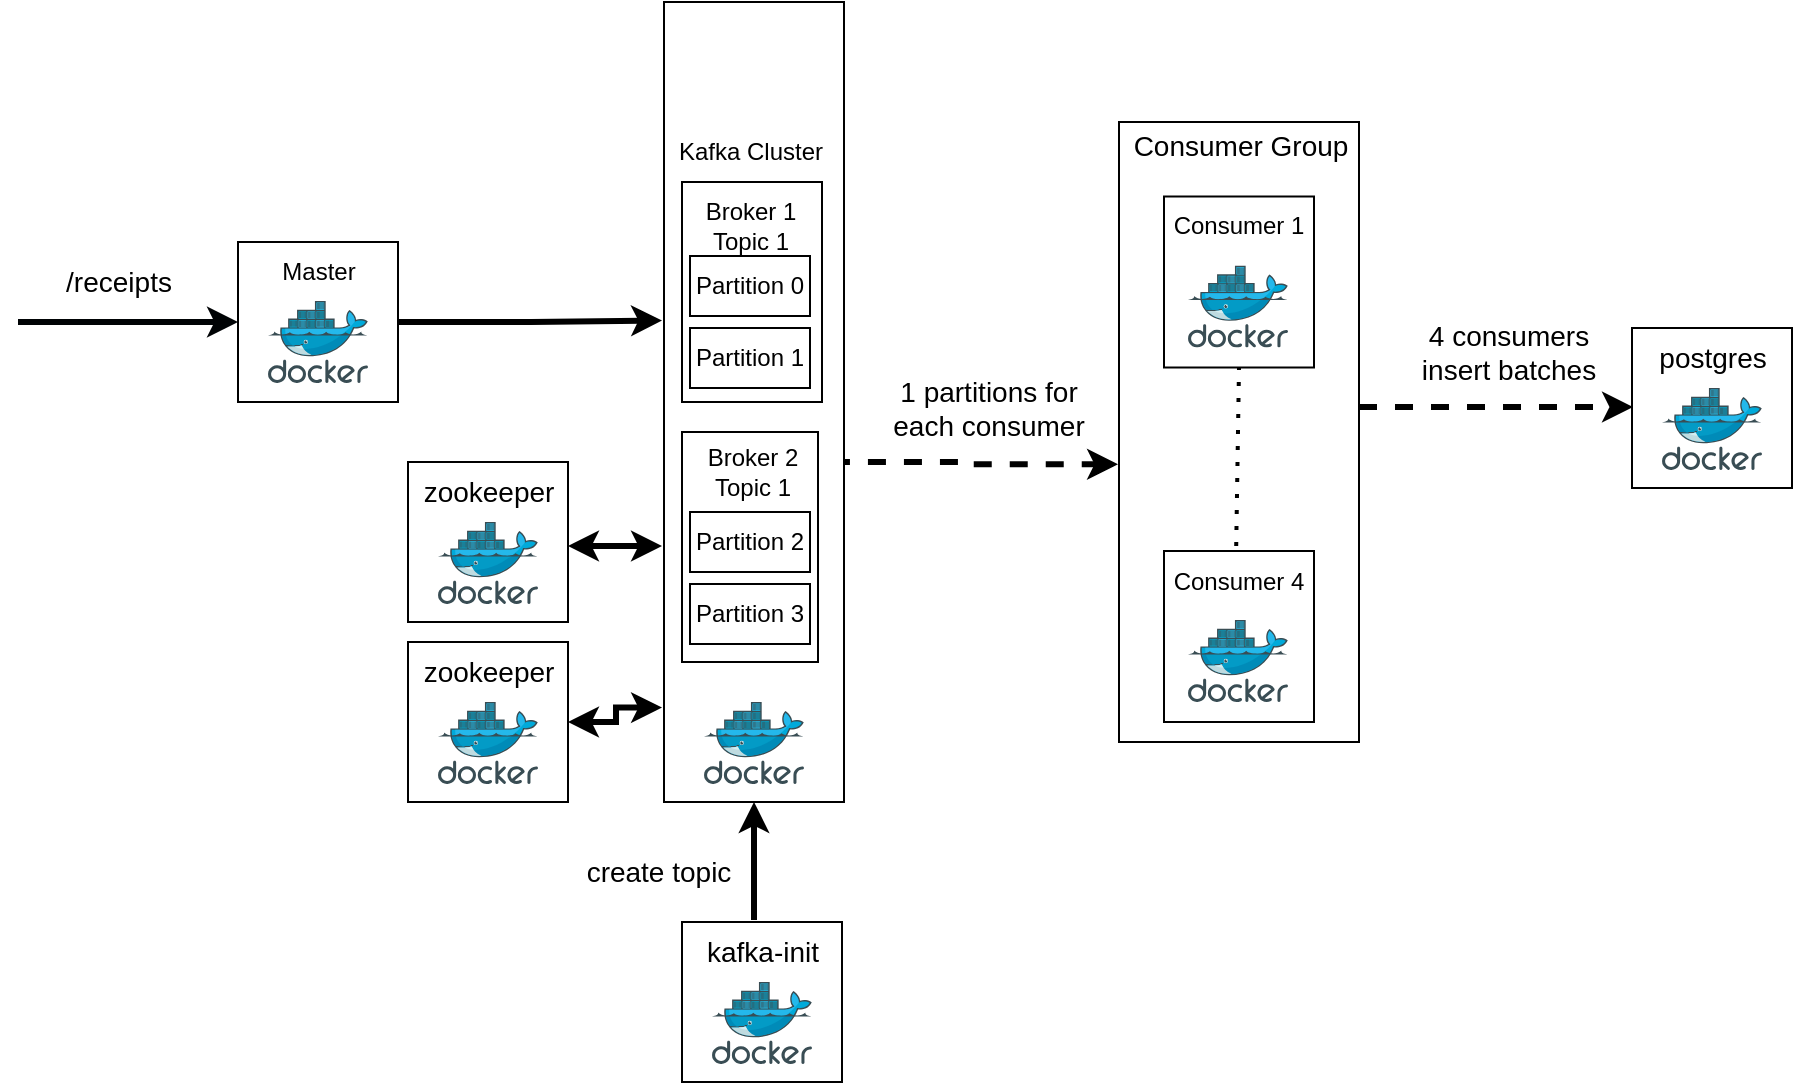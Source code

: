 <mxfile version="21.2.8" type="device">
  <diagram name="Page-1" id="FKkUJdt6P6mYZZZfsSgy">
    <mxGraphModel dx="1434" dy="870" grid="1" gridSize="10" guides="1" tooltips="1" connect="1" arrows="1" fold="1" page="1" pageScale="1" pageWidth="850" pageHeight="1100" math="0" shadow="0">
      <root>
        <mxCell id="0" />
        <mxCell id="1" parent="0" />
        <mxCell id="dgz8Fy3ZjkH41GFaiTmQ-6" value="" style="rounded=0;whiteSpace=wrap;html=1;" parent="1" vertex="1">
          <mxGeometry x="650.5" y="240" width="120" height="310" as="geometry" />
        </mxCell>
        <mxCell id="bJUq3DUy4A8ikL43-R-6-14" value="&lt;font style=&quot;font-size: 14px;&quot;&gt;Consumer Group&lt;/font&gt;" style="text;html=1;align=center;verticalAlign=middle;resizable=0;points=[];autosize=1;strokeColor=none;fillColor=none;" parent="1" vertex="1">
          <mxGeometry x="645.5" y="237" width="130" height="30" as="geometry" />
        </mxCell>
        <mxCell id="dgz8Fy3ZjkH41GFaiTmQ-11" style="edgeStyle=orthogonalEdgeStyle;rounded=0;orthogonalLoop=1;jettySize=auto;html=1;exitX=1;exitY=0.5;exitDx=0;exitDy=0;entryX=-0.011;entryY=0.398;entryDx=0;entryDy=0;entryPerimeter=0;strokeWidth=3;" parent="1" source="bJUq3DUy4A8ikL43-R-6-4" target="bJUq3DUy4A8ikL43-R-6-36" edge="1">
          <mxGeometry relative="1" as="geometry" />
        </mxCell>
        <mxCell id="bJUq3DUy4A8ikL43-R-6-4" value="" style="whiteSpace=wrap;html=1;aspect=fixed;" parent="1" vertex="1">
          <mxGeometry x="210" y="300" width="80" height="80" as="geometry" />
        </mxCell>
        <mxCell id="bJUq3DUy4A8ikL43-R-6-3" value="" style="image;sketch=0;aspect=fixed;html=1;points=[];align=center;fontSize=12;image=img/lib/mscae/Docker.svg;" parent="1" vertex="1">
          <mxGeometry x="225" y="329.5" width="50" height="41" as="geometry" />
        </mxCell>
        <mxCell id="bJUq3DUy4A8ikL43-R-6-5" value="Master" style="text;html=1;align=center;verticalAlign=middle;resizable=0;points=[];autosize=1;strokeColor=none;fillColor=none;" parent="1" vertex="1">
          <mxGeometry x="220" y="300" width="60" height="30" as="geometry" />
        </mxCell>
        <mxCell id="bJUq3DUy4A8ikL43-R-6-17" value="" style="endArrow=classic;html=1;rounded=0;entryX=0;entryY=0.5;entryDx=0;entryDy=0;strokeWidth=3;fillColor=#1ba1e2;strokeColor=#000305;" parent="1" target="bJUq3DUy4A8ikL43-R-6-4" edge="1">
          <mxGeometry width="50" height="50" relative="1" as="geometry">
            <mxPoint x="100" y="340" as="sourcePoint" />
            <mxPoint x="180" y="400" as="targetPoint" />
            <Array as="points">
              <mxPoint x="160" y="340" />
            </Array>
          </mxGeometry>
        </mxCell>
        <mxCell id="bJUq3DUy4A8ikL43-R-6-20" value="&lt;font style=&quot;font-size: 14px;&quot;&gt;/receipts&lt;/font&gt;" style="text;html=1;align=center;verticalAlign=middle;resizable=0;points=[];autosize=1;strokeColor=none;fillColor=none;" parent="1" vertex="1">
          <mxGeometry x="110" y="305" width="80" height="30" as="geometry" />
        </mxCell>
        <mxCell id="dgz8Fy3ZjkH41GFaiTmQ-15" style="edgeStyle=orthogonalEdgeStyle;rounded=0;orthogonalLoop=1;jettySize=auto;html=1;exitX=0.5;exitY=1;exitDx=0;exitDy=0;entryX=0.45;entryY=-0.033;entryDx=0;entryDy=0;entryPerimeter=0;endArrow=none;endFill=0;startArrow=classic;startFill=1;strokeWidth=3;" parent="1" source="bJUq3DUy4A8ikL43-R-6-36" target="bJUq3DUy4A8ikL43-R-6-55" edge="1">
          <mxGeometry relative="1" as="geometry" />
        </mxCell>
        <mxCell id="dgz8Fy3ZjkH41GFaiTmQ-18" style="edgeStyle=orthogonalEdgeStyle;rounded=0;orthogonalLoop=1;jettySize=auto;html=1;exitX=1.071;exitY=0.375;exitDx=0;exitDy=0;entryX=-0.004;entryY=0.552;entryDx=0;entryDy=0;entryPerimeter=0;strokeWidth=3;dashed=1;exitPerimeter=0;" parent="1" source="dgz8Fy3ZjkH41GFaiTmQ-17" target="dgz8Fy3ZjkH41GFaiTmQ-6" edge="1">
          <mxGeometry relative="1" as="geometry" />
        </mxCell>
        <mxCell id="bJUq3DUy4A8ikL43-R-6-36" value="" style="rounded=0;whiteSpace=wrap;html=1;" parent="1" vertex="1">
          <mxGeometry x="423" y="180" width="90" height="400" as="geometry" />
        </mxCell>
        <mxCell id="bJUq3DUy4A8ikL43-R-6-37" value="" style="rounded=0;whiteSpace=wrap;html=1;" parent="1" vertex="1">
          <mxGeometry x="432" y="270" width="70" height="110" as="geometry" />
        </mxCell>
        <mxCell id="bJUq3DUy4A8ikL43-R-6-38" value="Broker 1&lt;br&gt;Topic 1" style="text;html=1;align=center;verticalAlign=middle;resizable=0;points=[];autosize=1;strokeColor=none;fillColor=none;" parent="1" vertex="1">
          <mxGeometry x="431" y="272" width="70" height="40" as="geometry" />
        </mxCell>
        <mxCell id="bJUq3DUy4A8ikL43-R-6-39" value="" style="rounded=0;whiteSpace=wrap;html=1;" parent="1" vertex="1">
          <mxGeometry x="673" y="277.25" width="75" height="85.5" as="geometry" />
        </mxCell>
        <mxCell id="bJUq3DUy4A8ikL43-R-6-40" value="Partition 0" style="rounded=0;whiteSpace=wrap;html=1;" parent="1" vertex="1">
          <mxGeometry x="436" y="307" width="60" height="30" as="geometry" />
        </mxCell>
        <mxCell id="bJUq3DUy4A8ikL43-R-6-41" value="Kafka Cluster" style="text;html=1;align=center;verticalAlign=middle;resizable=0;points=[];autosize=1;strokeColor=none;fillColor=none;" parent="1" vertex="1">
          <mxGeometry x="416" y="240" width="100" height="30" as="geometry" />
        </mxCell>
        <mxCell id="bJUq3DUy4A8ikL43-R-6-48" value="" style="image;sketch=0;aspect=fixed;html=1;points=[];align=center;fontSize=12;image=img/lib/mscae/Docker.svg;" parent="1" vertex="1">
          <mxGeometry x="443" y="530" width="50" height="41" as="geometry" />
        </mxCell>
        <mxCell id="dgz8Fy3ZjkH41GFaiTmQ-14" style="edgeStyle=orthogonalEdgeStyle;rounded=0;orthogonalLoop=1;jettySize=auto;html=1;exitX=1;exitY=0.5;exitDx=0;exitDy=0;entryX=-0.011;entryY=0.882;entryDx=0;entryDy=0;entryPerimeter=0;strokeWidth=3;startArrow=classic;startFill=1;" parent="1" source="bJUq3DUy4A8ikL43-R-6-49" target="bJUq3DUy4A8ikL43-R-6-36" edge="1">
          <mxGeometry relative="1" as="geometry" />
        </mxCell>
        <mxCell id="bJUq3DUy4A8ikL43-R-6-49" value="" style="whiteSpace=wrap;html=1;aspect=fixed;" parent="1" vertex="1">
          <mxGeometry x="295" y="500" width="80" height="80" as="geometry" />
        </mxCell>
        <mxCell id="bJUq3DUy4A8ikL43-R-6-50" value="&lt;font style=&quot;font-size: 14px;&quot;&gt;zookeeper&lt;/font&gt;" style="text;html=1;align=center;verticalAlign=middle;resizable=0;points=[];autosize=1;strokeColor=none;fillColor=none;" parent="1" vertex="1">
          <mxGeometry x="290" y="500" width="90" height="30" as="geometry" />
        </mxCell>
        <mxCell id="bJUq3DUy4A8ikL43-R-6-51" value="" style="image;sketch=0;aspect=fixed;html=1;points=[];align=center;fontSize=12;image=img/lib/mscae/Docker.svg;" parent="1" vertex="1">
          <mxGeometry x="310" y="530" width="50" height="41" as="geometry" />
        </mxCell>
        <mxCell id="bJUq3DUy4A8ikL43-R-6-53" value="" style="whiteSpace=wrap;html=1;aspect=fixed;" parent="1" vertex="1">
          <mxGeometry x="432" y="640" width="80" height="80" as="geometry" />
        </mxCell>
        <mxCell id="bJUq3DUy4A8ikL43-R-6-54" value="" style="image;sketch=0;aspect=fixed;html=1;points=[];align=center;fontSize=12;image=img/lib/mscae/Docker.svg;" parent="1" vertex="1">
          <mxGeometry x="447" y="670" width="50" height="41" as="geometry" />
        </mxCell>
        <mxCell id="bJUq3DUy4A8ikL43-R-6-55" value="&lt;font style=&quot;font-size: 14px;&quot;&gt;kafka-init&lt;/font&gt;" style="text;html=1;align=center;verticalAlign=middle;resizable=0;points=[];autosize=1;strokeColor=none;fillColor=none;" parent="1" vertex="1">
          <mxGeometry x="432" y="640" width="80" height="30" as="geometry" />
        </mxCell>
        <mxCell id="bJUq3DUy4A8ikL43-R-6-57" value="&lt;font style=&quot;font-size: 14px;&quot;&gt;create topic&lt;/font&gt;" style="text;html=1;align=center;verticalAlign=middle;resizable=0;points=[];autosize=1;strokeColor=none;fillColor=none;" parent="1" vertex="1">
          <mxGeometry x="370" y="600" width="100" height="30" as="geometry" />
        </mxCell>
        <mxCell id="dgz8Fy3ZjkH41GFaiTmQ-2" value="" style="shape=image;verticalLabelPosition=bottom;labelBackgroundColor=default;verticalAlign=top;aspect=fixed;imageAspect=0;image=https://logowik.com/content/uploads/images/kafka8040.jpg;" parent="1" vertex="1">
          <mxGeometry x="430.06" y="183" width="71.94" height="54" as="geometry" />
        </mxCell>
        <mxCell id="dgz8Fy3ZjkH41GFaiTmQ-3" value="Partition 1" style="rounded=0;whiteSpace=wrap;html=1;" parent="1" vertex="1">
          <mxGeometry x="436" y="343" width="60" height="30" as="geometry" />
        </mxCell>
        <mxCell id="dgz8Fy3ZjkH41GFaiTmQ-7" value="Consumer 1" style="text;html=1;align=center;verticalAlign=middle;resizable=0;points=[];autosize=1;strokeColor=none;fillColor=none;" parent="1" vertex="1">
          <mxGeometry x="665" y="277.25" width="90" height="30" as="geometry" />
        </mxCell>
        <mxCell id="bJUq3DUy4A8ikL43-R-6-13" value="" style="image;sketch=0;aspect=fixed;html=1;points=[];align=center;fontSize=12;image=img/lib/mscae/Docker.svg;" parent="1" vertex="1">
          <mxGeometry x="685" y="311.75" width="50" height="41" as="geometry" />
        </mxCell>
        <mxCell id="dgz8Fy3ZjkH41GFaiTmQ-8" value="" style="rounded=0;whiteSpace=wrap;html=1;" parent="1" vertex="1">
          <mxGeometry x="673" y="454.5" width="75" height="85.5" as="geometry" />
        </mxCell>
        <mxCell id="dgz8Fy3ZjkH41GFaiTmQ-9" value="Consumer 4" style="text;html=1;align=center;verticalAlign=middle;resizable=0;points=[];autosize=1;strokeColor=none;fillColor=none;" parent="1" vertex="1">
          <mxGeometry x="665" y="454.5" width="90" height="30" as="geometry" />
        </mxCell>
        <mxCell id="dgz8Fy3ZjkH41GFaiTmQ-10" value="" style="image;sketch=0;aspect=fixed;html=1;points=[];align=center;fontSize=12;image=img/lib/mscae/Docker.svg;" parent="1" vertex="1">
          <mxGeometry x="685" y="489" width="50" height="41" as="geometry" />
        </mxCell>
        <mxCell id="dgz8Fy3ZjkH41GFaiTmQ-12" value="" style="endArrow=none;dashed=1;html=1;dashPattern=1 3;strokeWidth=2;rounded=0;entryX=0.5;entryY=1;entryDx=0;entryDy=0;exitX=0.49;exitY=-0.083;exitDx=0;exitDy=0;exitPerimeter=0;" parent="1" source="dgz8Fy3ZjkH41GFaiTmQ-9" target="bJUq3DUy4A8ikL43-R-6-39" edge="1">
          <mxGeometry width="50" height="50" relative="1" as="geometry">
            <mxPoint x="670" y="430" as="sourcePoint" />
            <mxPoint x="720" y="380" as="targetPoint" />
          </mxGeometry>
        </mxCell>
        <mxCell id="dgz8Fy3ZjkH41GFaiTmQ-16" value="" style="rounded=0;whiteSpace=wrap;html=1;" parent="1" vertex="1">
          <mxGeometry x="432" y="395" width="68" height="115" as="geometry" />
        </mxCell>
        <mxCell id="dgz8Fy3ZjkH41GFaiTmQ-17" value="Broker 2&lt;br&gt;Topic 1" style="text;html=1;align=center;verticalAlign=middle;resizable=0;points=[];autosize=1;strokeColor=none;fillColor=none;" parent="1" vertex="1">
          <mxGeometry x="432" y="395" width="70" height="40" as="geometry" />
        </mxCell>
        <mxCell id="dgz8Fy3ZjkH41GFaiTmQ-4" value="Partition 2" style="rounded=0;whiteSpace=wrap;html=1;" parent="1" vertex="1">
          <mxGeometry x="436" y="435" width="60" height="30" as="geometry" />
        </mxCell>
        <mxCell id="dgz8Fy3ZjkH41GFaiTmQ-5" value="Partition 3" style="rounded=0;whiteSpace=wrap;html=1;" parent="1" vertex="1">
          <mxGeometry x="436" y="471" width="60" height="30" as="geometry" />
        </mxCell>
        <mxCell id="dgz8Fy3ZjkH41GFaiTmQ-19" value="&lt;font style=&quot;font-size: 14px;&quot;&gt;1 partitions for&lt;br&gt;each consumer&lt;/font&gt;" style="text;html=1;align=center;verticalAlign=middle;resizable=0;points=[];autosize=1;strokeColor=none;fillColor=none;" parent="1" vertex="1">
          <mxGeometry x="525" y="357.75" width="120" height="50" as="geometry" />
        </mxCell>
        <mxCell id="CjHA0gQlwIbuhoAR95QE-1" value="" style="whiteSpace=wrap;html=1;aspect=fixed;" vertex="1" parent="1">
          <mxGeometry x="295" y="410" width="80" height="80" as="geometry" />
        </mxCell>
        <mxCell id="CjHA0gQlwIbuhoAR95QE-2" value="&lt;font style=&quot;font-size: 14px;&quot;&gt;zookeeper&lt;/font&gt;" style="text;html=1;align=center;verticalAlign=middle;resizable=0;points=[];autosize=1;strokeColor=none;fillColor=none;" vertex="1" parent="1">
          <mxGeometry x="290" y="410" width="90" height="30" as="geometry" />
        </mxCell>
        <mxCell id="CjHA0gQlwIbuhoAR95QE-3" value="" style="image;sketch=0;aspect=fixed;html=1;points=[];align=center;fontSize=12;image=img/lib/mscae/Docker.svg;" vertex="1" parent="1">
          <mxGeometry x="310" y="440" width="50" height="41" as="geometry" />
        </mxCell>
        <mxCell id="CjHA0gQlwIbuhoAR95QE-4" style="edgeStyle=orthogonalEdgeStyle;rounded=0;orthogonalLoop=1;jettySize=auto;html=1;exitX=1;exitY=0.5;exitDx=0;exitDy=0;entryX=-0.011;entryY=0.882;entryDx=0;entryDy=0;entryPerimeter=0;strokeWidth=3;startArrow=classic;startFill=1;" edge="1" parent="1">
          <mxGeometry relative="1" as="geometry">
            <mxPoint x="375" y="452" as="sourcePoint" />
            <mxPoint x="422" y="452" as="targetPoint" />
          </mxGeometry>
        </mxCell>
        <mxCell id="CjHA0gQlwIbuhoAR95QE-5" value="" style="whiteSpace=wrap;html=1;aspect=fixed;" vertex="1" parent="1">
          <mxGeometry x="907" y="343" width="80" height="80" as="geometry" />
        </mxCell>
        <mxCell id="CjHA0gQlwIbuhoAR95QE-6" value="" style="image;sketch=0;aspect=fixed;html=1;points=[];align=center;fontSize=12;image=img/lib/mscae/Docker.svg;" vertex="1" parent="1">
          <mxGeometry x="922" y="373" width="50" height="41" as="geometry" />
        </mxCell>
        <mxCell id="CjHA0gQlwIbuhoAR95QE-7" value="&lt;font style=&quot;font-size: 14px;&quot;&gt;postgres&lt;/font&gt;" style="text;html=1;align=center;verticalAlign=middle;resizable=0;points=[];autosize=1;strokeColor=none;fillColor=none;" vertex="1" parent="1">
          <mxGeometry x="907" y="343" width="80" height="30" as="geometry" />
        </mxCell>
        <mxCell id="CjHA0gQlwIbuhoAR95QE-8" style="edgeStyle=orthogonalEdgeStyle;rounded=0;orthogonalLoop=1;jettySize=auto;html=1;exitX=1;exitY=0.5;exitDx=0;exitDy=0;entryX=-0.004;entryY=0.552;entryDx=0;entryDy=0;entryPerimeter=0;strokeWidth=3;dashed=1;" edge="1" parent="1">
          <mxGeometry relative="1" as="geometry">
            <mxPoint x="770.5" y="382.5" as="sourcePoint" />
            <mxPoint x="907.5" y="382.5" as="targetPoint" />
          </mxGeometry>
        </mxCell>
        <mxCell id="CjHA0gQlwIbuhoAR95QE-9" value="&lt;font style=&quot;font-size: 14px;&quot;&gt;4 consumers&lt;br&gt;insert batches&lt;/font&gt;" style="text;html=1;align=center;verticalAlign=middle;resizable=0;points=[];autosize=1;strokeColor=none;fillColor=none;" vertex="1" parent="1">
          <mxGeometry x="790" y="330" width="110" height="50" as="geometry" />
        </mxCell>
      </root>
    </mxGraphModel>
  </diagram>
</mxfile>
